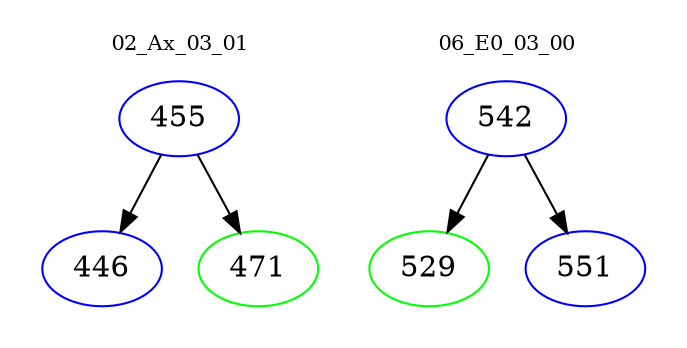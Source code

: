 digraph{
subgraph cluster_0 {
color = white
label = "02_Ax_03_01";
fontsize=10;
T0_455 [label="455", color="blue"]
T0_455 -> T0_446 [color="black"]
T0_446 [label="446", color="blue"]
T0_455 -> T0_471 [color="black"]
T0_471 [label="471", color="green"]
}
subgraph cluster_1 {
color = white
label = "06_E0_03_00";
fontsize=10;
T1_542 [label="542", color="blue"]
T1_542 -> T1_529 [color="black"]
T1_529 [label="529", color="green"]
T1_542 -> T1_551 [color="black"]
T1_551 [label="551", color="blue"]
}
}
